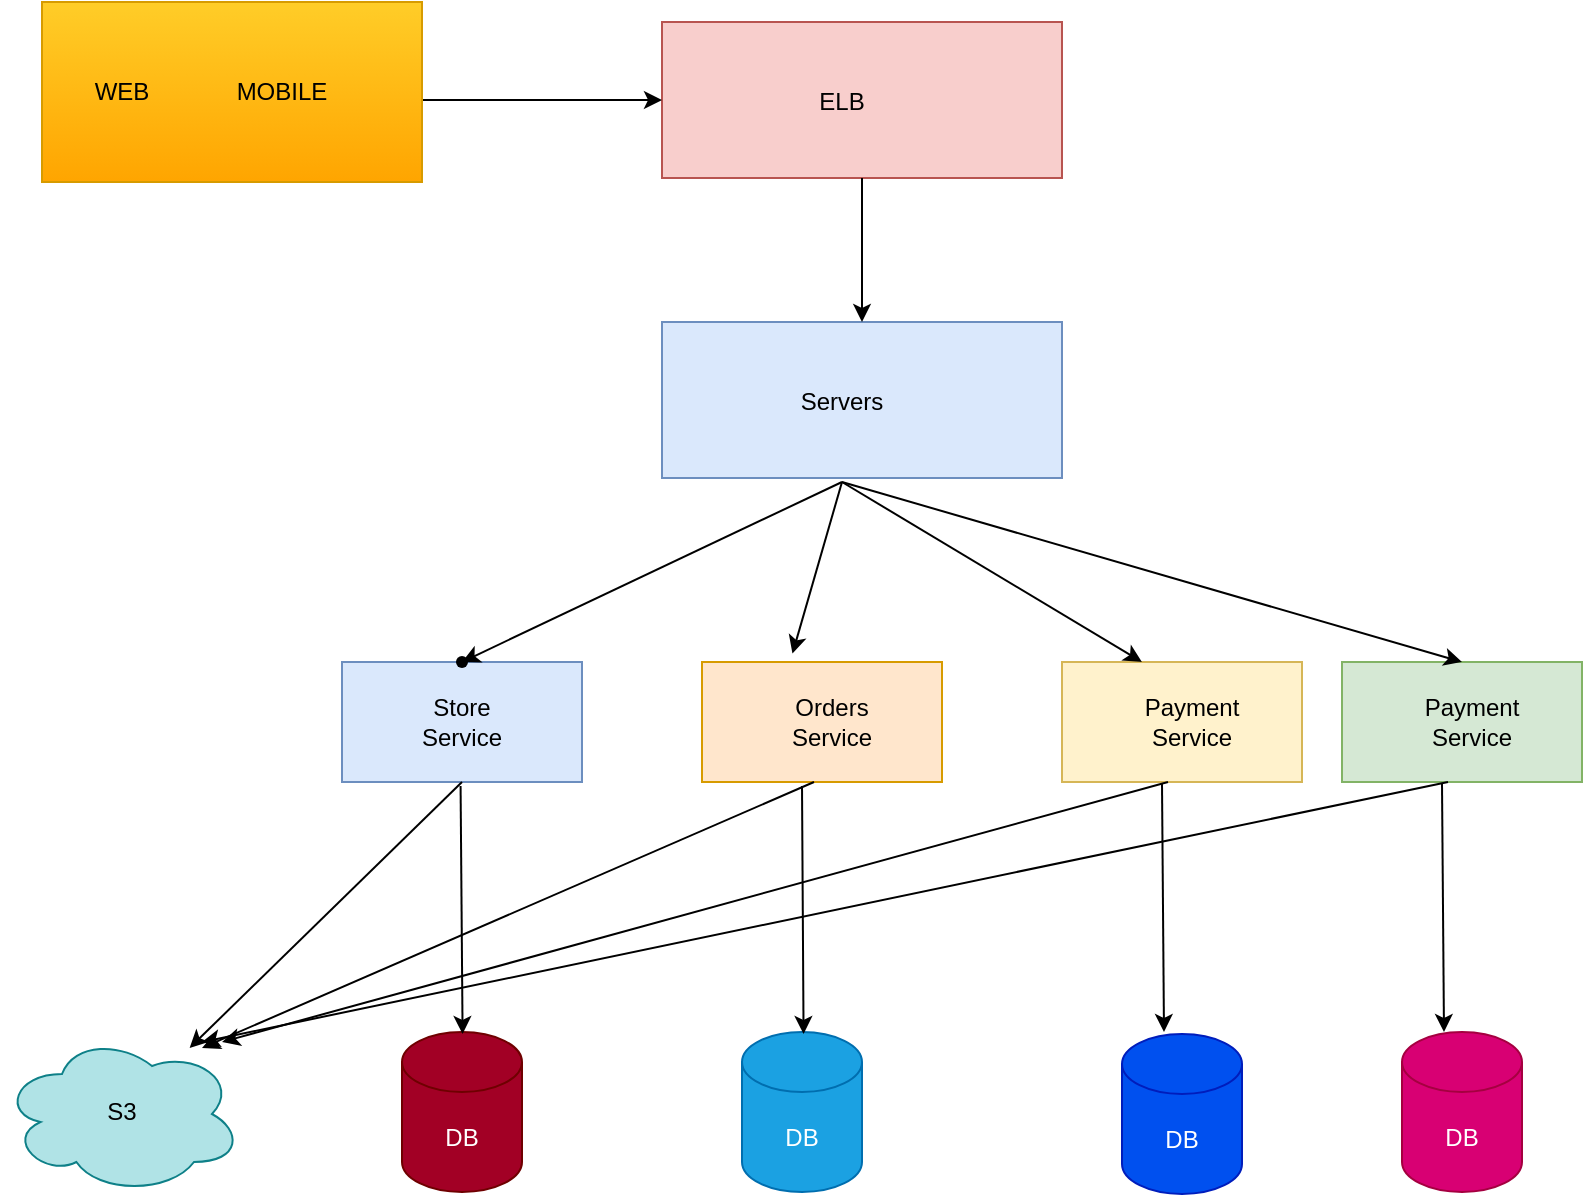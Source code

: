 <mxfile version="24.6.4" type="github">
  <diagram name="Page-1" id="ad9asQyNBZiAsjAaD_NG">
    <mxGraphModel dx="1500" dy="807" grid="1" gridSize="10" guides="1" tooltips="1" connect="1" arrows="1" fold="1" page="1" pageScale="1" pageWidth="850" pageHeight="1100" math="0" shadow="0">
      <root>
        <mxCell id="0" />
        <mxCell id="1" parent="0" />
        <mxCell id="HkkGmO7eRINAk4rCPBDj-1" value="" style="rounded=0;whiteSpace=wrap;html=1;fillColor=#dae8fc;strokeColor=#6c8ebf;" vertex="1" parent="1">
          <mxGeometry x="340" y="320" width="200" height="78" as="geometry" />
        </mxCell>
        <mxCell id="HkkGmO7eRINAk4rCPBDj-2" value="Servers" style="text;html=1;align=center;verticalAlign=middle;whiteSpace=wrap;rounded=0;" vertex="1" parent="1">
          <mxGeometry x="400" y="345" width="60" height="30" as="geometry" />
        </mxCell>
        <mxCell id="HkkGmO7eRINAk4rCPBDj-4" value="" style="rounded=0;whiteSpace=wrap;html=1;fillColor=#dae8fc;strokeColor=#6c8ebf;" vertex="1" parent="1">
          <mxGeometry x="180" y="490" width="120" height="60" as="geometry" />
        </mxCell>
        <mxCell id="HkkGmO7eRINAk4rCPBDj-5" value="Store Service" style="text;html=1;align=center;verticalAlign=middle;whiteSpace=wrap;rounded=0;" vertex="1" parent="1">
          <mxGeometry x="210" y="505" width="60" height="30" as="geometry" />
        </mxCell>
        <mxCell id="HkkGmO7eRINAk4rCPBDj-6" value="" style="shape=waypoint;sketch=0;size=6;pointerEvents=1;points=[];fillColor=default;resizable=0;rotatable=0;perimeter=centerPerimeter;snapToPoint=1;rounded=0;" vertex="1" parent="1">
          <mxGeometry x="230" y="480" width="20" height="20" as="geometry" />
        </mxCell>
        <mxCell id="HkkGmO7eRINAk4rCPBDj-8" value="" style="rounded=0;whiteSpace=wrap;html=1;fillColor=#ffe6cc;strokeColor=#d79b00;" vertex="1" parent="1">
          <mxGeometry x="360" y="490" width="120" height="60" as="geometry" />
        </mxCell>
        <mxCell id="HkkGmO7eRINAk4rCPBDj-9" value="Orders&lt;div&gt;Service&lt;/div&gt;" style="text;html=1;align=center;verticalAlign=middle;whiteSpace=wrap;rounded=0;" vertex="1" parent="1">
          <mxGeometry x="395" y="505" width="60" height="30" as="geometry" />
        </mxCell>
        <mxCell id="HkkGmO7eRINAk4rCPBDj-10" value="" style="rounded=0;whiteSpace=wrap;html=1;fillColor=#fff2cc;strokeColor=#d6b656;" vertex="1" parent="1">
          <mxGeometry x="540" y="490" width="120" height="60" as="geometry" />
        </mxCell>
        <mxCell id="HkkGmO7eRINAk4rCPBDj-11" value="&lt;div&gt;Payment&lt;/div&gt;&lt;div&gt;Service&lt;/div&gt;" style="text;html=1;align=center;verticalAlign=middle;whiteSpace=wrap;rounded=0;" vertex="1" parent="1">
          <mxGeometry x="575" y="505" width="60" height="30" as="geometry" />
        </mxCell>
        <mxCell id="HkkGmO7eRINAk4rCPBDj-12" value="" style="endArrow=classic;html=1;rounded=0;entryX=0.377;entryY=-0.07;entryDx=0;entryDy=0;entryPerimeter=0;" edge="1" parent="1" target="HkkGmO7eRINAk4rCPBDj-8">
          <mxGeometry width="50" height="50" relative="1" as="geometry">
            <mxPoint x="430" y="400" as="sourcePoint" />
            <mxPoint x="450" y="370" as="targetPoint" />
          </mxGeometry>
        </mxCell>
        <mxCell id="HkkGmO7eRINAk4rCPBDj-13" value="" style="endArrow=classic;html=1;rounded=0;" edge="1" parent="1" target="HkkGmO7eRINAk4rCPBDj-6">
          <mxGeometry width="50" height="50" relative="1" as="geometry">
            <mxPoint x="430" y="400" as="sourcePoint" />
            <mxPoint x="415" y="496" as="targetPoint" />
            <Array as="points" />
          </mxGeometry>
        </mxCell>
        <mxCell id="HkkGmO7eRINAk4rCPBDj-14" value="" style="endArrow=classic;html=1;rounded=0;entryX=0.333;entryY=0;entryDx=0;entryDy=0;entryPerimeter=0;" edge="1" parent="1" target="HkkGmO7eRINAk4rCPBDj-10">
          <mxGeometry width="50" height="50" relative="1" as="geometry">
            <mxPoint x="430" y="400" as="sourcePoint" />
            <mxPoint x="480" y="350" as="targetPoint" />
          </mxGeometry>
        </mxCell>
        <mxCell id="HkkGmO7eRINAk4rCPBDj-15" value="" style="rounded=0;whiteSpace=wrap;html=1;fillColor=#d5e8d4;strokeColor=#82b366;" vertex="1" parent="1">
          <mxGeometry x="680" y="490" width="120" height="60" as="geometry" />
        </mxCell>
        <mxCell id="HkkGmO7eRINAk4rCPBDj-16" value="&lt;div&gt;Payment&lt;/div&gt;&lt;div&gt;Service&lt;/div&gt;" style="text;html=1;align=center;verticalAlign=middle;whiteSpace=wrap;rounded=0;" vertex="1" parent="1">
          <mxGeometry x="715" y="505" width="60" height="30" as="geometry" />
        </mxCell>
        <mxCell id="HkkGmO7eRINAk4rCPBDj-17" value="" style="endArrow=classic;html=1;rounded=0;entryX=0.5;entryY=0;entryDx=0;entryDy=0;" edge="1" parent="1" target="HkkGmO7eRINAk4rCPBDj-15">
          <mxGeometry width="50" height="50" relative="1" as="geometry">
            <mxPoint x="430" y="400" as="sourcePoint" />
            <mxPoint x="670" y="488" as="targetPoint" />
          </mxGeometry>
        </mxCell>
        <mxCell id="HkkGmO7eRINAk4rCPBDj-19" value="" style="rounded=0;whiteSpace=wrap;html=1;fillColor=#f8cecc;strokeColor=#b85450;" vertex="1" parent="1">
          <mxGeometry x="340" y="170" width="200" height="78" as="geometry" />
        </mxCell>
        <mxCell id="HkkGmO7eRINAk4rCPBDj-20" value="ELB" style="text;html=1;align=center;verticalAlign=middle;whiteSpace=wrap;rounded=0;" vertex="1" parent="1">
          <mxGeometry x="400" y="195" width="60" height="30" as="geometry" />
        </mxCell>
        <mxCell id="HkkGmO7eRINAk4rCPBDj-21" value="" style="endArrow=classic;html=1;rounded=0;exitX=0.5;exitY=1;exitDx=0;exitDy=0;entryX=0.5;entryY=0;entryDx=0;entryDy=0;" edge="1" parent="1" source="HkkGmO7eRINAk4rCPBDj-19" target="HkkGmO7eRINAk4rCPBDj-1">
          <mxGeometry width="50" height="50" relative="1" as="geometry">
            <mxPoint x="400" y="320" as="sourcePoint" />
            <mxPoint x="450" y="270" as="targetPoint" />
          </mxGeometry>
        </mxCell>
        <mxCell id="HkkGmO7eRINAk4rCPBDj-22" value="DB" style="shape=cylinder3;whiteSpace=wrap;html=1;boundedLbl=1;backgroundOutline=1;size=15;fillColor=#a20025;fontColor=#ffffff;strokeColor=#6F0000;" vertex="1" parent="1">
          <mxGeometry x="210" y="675" width="60" height="80" as="geometry" />
        </mxCell>
        <mxCell id="HkkGmO7eRINAk4rCPBDj-24" value="DB" style="shape=cylinder3;whiteSpace=wrap;html=1;boundedLbl=1;backgroundOutline=1;size=15;fillColor=#1ba1e2;fontColor=#ffffff;strokeColor=#006EAF;" vertex="1" parent="1">
          <mxGeometry x="380" y="675" width="60" height="80" as="geometry" />
        </mxCell>
        <mxCell id="HkkGmO7eRINAk4rCPBDj-25" value="DB" style="shape=cylinder3;whiteSpace=wrap;html=1;boundedLbl=1;backgroundOutline=1;size=15;fillColor=#d80073;fontColor=#ffffff;strokeColor=#A50040;" vertex="1" parent="1">
          <mxGeometry x="710" y="675" width="60" height="80" as="geometry" />
        </mxCell>
        <mxCell id="HkkGmO7eRINAk4rCPBDj-26" value="DB" style="shape=cylinder3;whiteSpace=wrap;html=1;boundedLbl=1;backgroundOutline=1;size=15;fillColor=#0050ef;fontColor=#ffffff;strokeColor=#001DBC;" vertex="1" parent="1">
          <mxGeometry x="570" y="676" width="60" height="80" as="geometry" />
        </mxCell>
        <mxCell id="HkkGmO7eRINAk4rCPBDj-27" value="" style="endArrow=classic;html=1;rounded=0;entryX=0.647;entryY=-0.047;entryDx=0;entryDy=0;entryPerimeter=0;exitX=0.317;exitY=1.037;exitDx=0;exitDy=0;exitPerimeter=0;" edge="1" parent="1">
          <mxGeometry width="50" height="50" relative="1" as="geometry">
            <mxPoint x="410.0" y="551.98" as="sourcePoint" />
            <mxPoint x="410.78" y="676" as="targetPoint" />
          </mxGeometry>
        </mxCell>
        <mxCell id="HkkGmO7eRINAk4rCPBDj-28" value="" style="endArrow=classic;html=1;rounded=0;entryX=0.647;entryY=-0.047;entryDx=0;entryDy=0;entryPerimeter=0;exitX=0.317;exitY=1.037;exitDx=0;exitDy=0;exitPerimeter=0;" edge="1" parent="1">
          <mxGeometry width="50" height="50" relative="1" as="geometry">
            <mxPoint x="239.29" y="552" as="sourcePoint" />
            <mxPoint x="240.29" y="676" as="targetPoint" />
          </mxGeometry>
        </mxCell>
        <mxCell id="HkkGmO7eRINAk4rCPBDj-29" value="" style="endArrow=classic;html=1;rounded=0;entryX=0.647;entryY=-0.047;entryDx=0;entryDy=0;entryPerimeter=0;exitX=0.317;exitY=1.037;exitDx=0;exitDy=0;exitPerimeter=0;" edge="1" parent="1">
          <mxGeometry width="50" height="50" relative="1" as="geometry">
            <mxPoint x="590" y="551" as="sourcePoint" />
            <mxPoint x="591" y="675" as="targetPoint" />
          </mxGeometry>
        </mxCell>
        <mxCell id="HkkGmO7eRINAk4rCPBDj-30" value="" style="endArrow=classic;html=1;rounded=0;entryX=0.647;entryY=-0.047;entryDx=0;entryDy=0;entryPerimeter=0;exitX=0.317;exitY=1.037;exitDx=0;exitDy=0;exitPerimeter=0;" edge="1" parent="1">
          <mxGeometry width="50" height="50" relative="1" as="geometry">
            <mxPoint x="730" y="551" as="sourcePoint" />
            <mxPoint x="731" y="675" as="targetPoint" />
          </mxGeometry>
        </mxCell>
        <mxCell id="HkkGmO7eRINAk4rCPBDj-32" value="" style="endArrow=classic;html=1;rounded=0;entryX=0;entryY=0.5;entryDx=0;entryDy=0;" edge="1" parent="1" target="HkkGmO7eRINAk4rCPBDj-19">
          <mxGeometry width="50" height="50" relative="1" as="geometry">
            <mxPoint x="220" y="209" as="sourcePoint" />
            <mxPoint x="160" y="160" as="targetPoint" />
          </mxGeometry>
        </mxCell>
        <mxCell id="HkkGmO7eRINAk4rCPBDj-34" value="" style="rounded=0;whiteSpace=wrap;html=1;fillColor=#ffcd28;strokeColor=#d79b00;gradientColor=#ffa500;" vertex="1" parent="1">
          <mxGeometry x="30" y="160" width="190" height="90" as="geometry" />
        </mxCell>
        <mxCell id="HkkGmO7eRINAk4rCPBDj-35" value="WEB" style="text;html=1;align=center;verticalAlign=middle;whiteSpace=wrap;rounded=0;" vertex="1" parent="1">
          <mxGeometry x="40" y="190" width="60" height="30" as="geometry" />
        </mxCell>
        <mxCell id="HkkGmO7eRINAk4rCPBDj-36" value="MOBILE" style="text;html=1;align=center;verticalAlign=middle;whiteSpace=wrap;rounded=0;" vertex="1" parent="1">
          <mxGeometry x="120" y="190" width="60" height="30" as="geometry" />
        </mxCell>
        <mxCell id="HkkGmO7eRINAk4rCPBDj-38" value="" style="ellipse;shape=cloud;whiteSpace=wrap;html=1;fillColor=#b0e3e6;strokeColor=#0e8088;" vertex="1" parent="1">
          <mxGeometry x="10" y="676" width="120" height="80" as="geometry" />
        </mxCell>
        <mxCell id="HkkGmO7eRINAk4rCPBDj-39" value="S3" style="text;html=1;align=center;verticalAlign=middle;whiteSpace=wrap;rounded=0;" vertex="1" parent="1">
          <mxGeometry x="40" y="700" width="60" height="30" as="geometry" />
        </mxCell>
        <mxCell id="HkkGmO7eRINAk4rCPBDj-40" value="" style="endArrow=classic;html=1;rounded=0;" edge="1" parent="1" target="HkkGmO7eRINAk4rCPBDj-38">
          <mxGeometry width="50" height="50" relative="1" as="geometry">
            <mxPoint x="240" y="550" as="sourcePoint" />
            <mxPoint x="290" y="500" as="targetPoint" />
          </mxGeometry>
        </mxCell>
        <mxCell id="HkkGmO7eRINAk4rCPBDj-41" value="" style="endArrow=classic;html=1;rounded=0;" edge="1" parent="1">
          <mxGeometry width="50" height="50" relative="1" as="geometry">
            <mxPoint x="416" y="550" as="sourcePoint" />
            <mxPoint x="110" y="683" as="targetPoint" />
          </mxGeometry>
        </mxCell>
        <mxCell id="HkkGmO7eRINAk4rCPBDj-42" value="" style="endArrow=classic;html=1;rounded=0;" edge="1" parent="1">
          <mxGeometry width="50" height="50" relative="1" as="geometry">
            <mxPoint x="593" y="550" as="sourcePoint" />
            <mxPoint x="120" y="680" as="targetPoint" />
          </mxGeometry>
        </mxCell>
        <mxCell id="HkkGmO7eRINAk4rCPBDj-43" value="" style="endArrow=classic;html=1;rounded=0;" edge="1" parent="1">
          <mxGeometry width="50" height="50" relative="1" as="geometry">
            <mxPoint x="733" y="550" as="sourcePoint" />
            <mxPoint x="110" y="680" as="targetPoint" />
          </mxGeometry>
        </mxCell>
      </root>
    </mxGraphModel>
  </diagram>
</mxfile>
